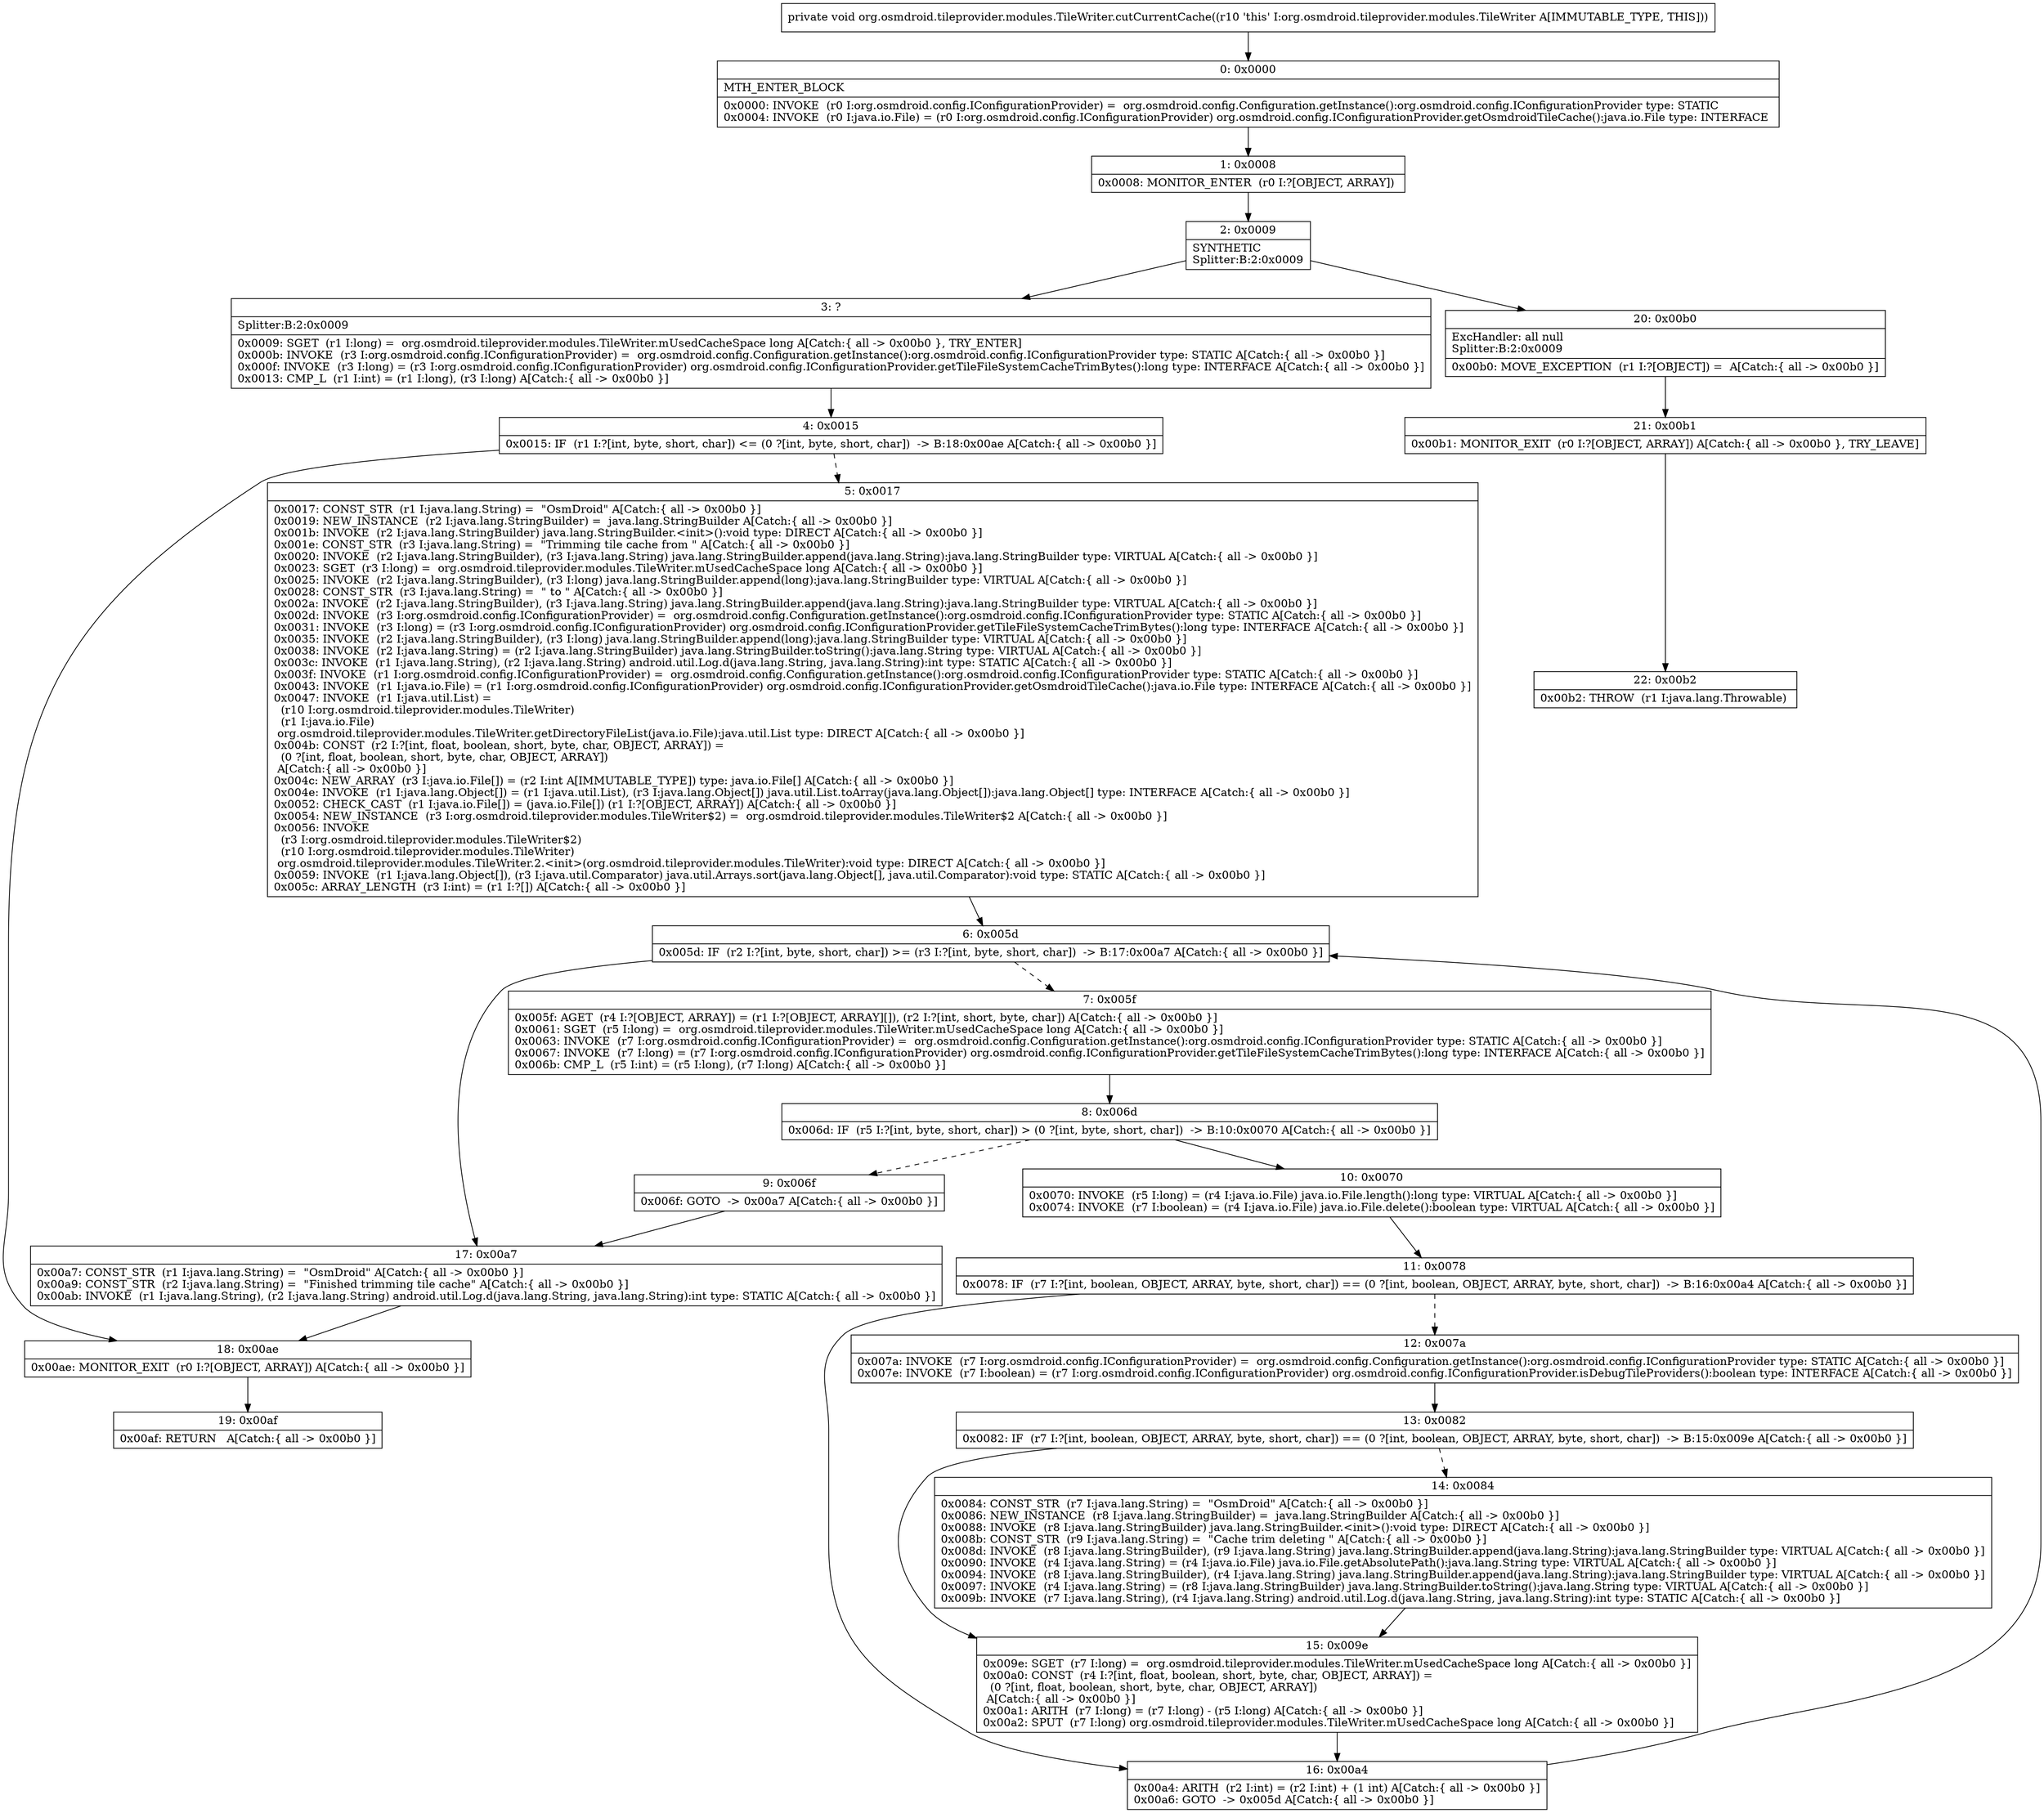 digraph "CFG fororg.osmdroid.tileprovider.modules.TileWriter.cutCurrentCache()V" {
Node_0 [shape=record,label="{0\:\ 0x0000|MTH_ENTER_BLOCK\l|0x0000: INVOKE  (r0 I:org.osmdroid.config.IConfigurationProvider) =  org.osmdroid.config.Configuration.getInstance():org.osmdroid.config.IConfigurationProvider type: STATIC \l0x0004: INVOKE  (r0 I:java.io.File) = (r0 I:org.osmdroid.config.IConfigurationProvider) org.osmdroid.config.IConfigurationProvider.getOsmdroidTileCache():java.io.File type: INTERFACE \l}"];
Node_1 [shape=record,label="{1\:\ 0x0008|0x0008: MONITOR_ENTER  (r0 I:?[OBJECT, ARRAY]) \l}"];
Node_2 [shape=record,label="{2\:\ 0x0009|SYNTHETIC\lSplitter:B:2:0x0009\l}"];
Node_3 [shape=record,label="{3\:\ ?|Splitter:B:2:0x0009\l|0x0009: SGET  (r1 I:long) =  org.osmdroid.tileprovider.modules.TileWriter.mUsedCacheSpace long A[Catch:\{ all \-\> 0x00b0 \}, TRY_ENTER]\l0x000b: INVOKE  (r3 I:org.osmdroid.config.IConfigurationProvider) =  org.osmdroid.config.Configuration.getInstance():org.osmdroid.config.IConfigurationProvider type: STATIC A[Catch:\{ all \-\> 0x00b0 \}]\l0x000f: INVOKE  (r3 I:long) = (r3 I:org.osmdroid.config.IConfigurationProvider) org.osmdroid.config.IConfigurationProvider.getTileFileSystemCacheTrimBytes():long type: INTERFACE A[Catch:\{ all \-\> 0x00b0 \}]\l0x0013: CMP_L  (r1 I:int) = (r1 I:long), (r3 I:long) A[Catch:\{ all \-\> 0x00b0 \}]\l}"];
Node_4 [shape=record,label="{4\:\ 0x0015|0x0015: IF  (r1 I:?[int, byte, short, char]) \<= (0 ?[int, byte, short, char])  \-\> B:18:0x00ae A[Catch:\{ all \-\> 0x00b0 \}]\l}"];
Node_5 [shape=record,label="{5\:\ 0x0017|0x0017: CONST_STR  (r1 I:java.lang.String) =  \"OsmDroid\" A[Catch:\{ all \-\> 0x00b0 \}]\l0x0019: NEW_INSTANCE  (r2 I:java.lang.StringBuilder) =  java.lang.StringBuilder A[Catch:\{ all \-\> 0x00b0 \}]\l0x001b: INVOKE  (r2 I:java.lang.StringBuilder) java.lang.StringBuilder.\<init\>():void type: DIRECT A[Catch:\{ all \-\> 0x00b0 \}]\l0x001e: CONST_STR  (r3 I:java.lang.String) =  \"Trimming tile cache from \" A[Catch:\{ all \-\> 0x00b0 \}]\l0x0020: INVOKE  (r2 I:java.lang.StringBuilder), (r3 I:java.lang.String) java.lang.StringBuilder.append(java.lang.String):java.lang.StringBuilder type: VIRTUAL A[Catch:\{ all \-\> 0x00b0 \}]\l0x0023: SGET  (r3 I:long) =  org.osmdroid.tileprovider.modules.TileWriter.mUsedCacheSpace long A[Catch:\{ all \-\> 0x00b0 \}]\l0x0025: INVOKE  (r2 I:java.lang.StringBuilder), (r3 I:long) java.lang.StringBuilder.append(long):java.lang.StringBuilder type: VIRTUAL A[Catch:\{ all \-\> 0x00b0 \}]\l0x0028: CONST_STR  (r3 I:java.lang.String) =  \" to \" A[Catch:\{ all \-\> 0x00b0 \}]\l0x002a: INVOKE  (r2 I:java.lang.StringBuilder), (r3 I:java.lang.String) java.lang.StringBuilder.append(java.lang.String):java.lang.StringBuilder type: VIRTUAL A[Catch:\{ all \-\> 0x00b0 \}]\l0x002d: INVOKE  (r3 I:org.osmdroid.config.IConfigurationProvider) =  org.osmdroid.config.Configuration.getInstance():org.osmdroid.config.IConfigurationProvider type: STATIC A[Catch:\{ all \-\> 0x00b0 \}]\l0x0031: INVOKE  (r3 I:long) = (r3 I:org.osmdroid.config.IConfigurationProvider) org.osmdroid.config.IConfigurationProvider.getTileFileSystemCacheTrimBytes():long type: INTERFACE A[Catch:\{ all \-\> 0x00b0 \}]\l0x0035: INVOKE  (r2 I:java.lang.StringBuilder), (r3 I:long) java.lang.StringBuilder.append(long):java.lang.StringBuilder type: VIRTUAL A[Catch:\{ all \-\> 0x00b0 \}]\l0x0038: INVOKE  (r2 I:java.lang.String) = (r2 I:java.lang.StringBuilder) java.lang.StringBuilder.toString():java.lang.String type: VIRTUAL A[Catch:\{ all \-\> 0x00b0 \}]\l0x003c: INVOKE  (r1 I:java.lang.String), (r2 I:java.lang.String) android.util.Log.d(java.lang.String, java.lang.String):int type: STATIC A[Catch:\{ all \-\> 0x00b0 \}]\l0x003f: INVOKE  (r1 I:org.osmdroid.config.IConfigurationProvider) =  org.osmdroid.config.Configuration.getInstance():org.osmdroid.config.IConfigurationProvider type: STATIC A[Catch:\{ all \-\> 0x00b0 \}]\l0x0043: INVOKE  (r1 I:java.io.File) = (r1 I:org.osmdroid.config.IConfigurationProvider) org.osmdroid.config.IConfigurationProvider.getOsmdroidTileCache():java.io.File type: INTERFACE A[Catch:\{ all \-\> 0x00b0 \}]\l0x0047: INVOKE  (r1 I:java.util.List) = \l  (r10 I:org.osmdroid.tileprovider.modules.TileWriter)\l  (r1 I:java.io.File)\l org.osmdroid.tileprovider.modules.TileWriter.getDirectoryFileList(java.io.File):java.util.List type: DIRECT A[Catch:\{ all \-\> 0x00b0 \}]\l0x004b: CONST  (r2 I:?[int, float, boolean, short, byte, char, OBJECT, ARRAY]) = \l  (0 ?[int, float, boolean, short, byte, char, OBJECT, ARRAY])\l A[Catch:\{ all \-\> 0x00b0 \}]\l0x004c: NEW_ARRAY  (r3 I:java.io.File[]) = (r2 I:int A[IMMUTABLE_TYPE]) type: java.io.File[] A[Catch:\{ all \-\> 0x00b0 \}]\l0x004e: INVOKE  (r1 I:java.lang.Object[]) = (r1 I:java.util.List), (r3 I:java.lang.Object[]) java.util.List.toArray(java.lang.Object[]):java.lang.Object[] type: INTERFACE A[Catch:\{ all \-\> 0x00b0 \}]\l0x0052: CHECK_CAST  (r1 I:java.io.File[]) = (java.io.File[]) (r1 I:?[OBJECT, ARRAY]) A[Catch:\{ all \-\> 0x00b0 \}]\l0x0054: NEW_INSTANCE  (r3 I:org.osmdroid.tileprovider.modules.TileWriter$2) =  org.osmdroid.tileprovider.modules.TileWriter$2 A[Catch:\{ all \-\> 0x00b0 \}]\l0x0056: INVOKE  \l  (r3 I:org.osmdroid.tileprovider.modules.TileWriter$2)\l  (r10 I:org.osmdroid.tileprovider.modules.TileWriter)\l org.osmdroid.tileprovider.modules.TileWriter.2.\<init\>(org.osmdroid.tileprovider.modules.TileWriter):void type: DIRECT A[Catch:\{ all \-\> 0x00b0 \}]\l0x0059: INVOKE  (r1 I:java.lang.Object[]), (r3 I:java.util.Comparator) java.util.Arrays.sort(java.lang.Object[], java.util.Comparator):void type: STATIC A[Catch:\{ all \-\> 0x00b0 \}]\l0x005c: ARRAY_LENGTH  (r3 I:int) = (r1 I:?[]) A[Catch:\{ all \-\> 0x00b0 \}]\l}"];
Node_6 [shape=record,label="{6\:\ 0x005d|0x005d: IF  (r2 I:?[int, byte, short, char]) \>= (r3 I:?[int, byte, short, char])  \-\> B:17:0x00a7 A[Catch:\{ all \-\> 0x00b0 \}]\l}"];
Node_7 [shape=record,label="{7\:\ 0x005f|0x005f: AGET  (r4 I:?[OBJECT, ARRAY]) = (r1 I:?[OBJECT, ARRAY][]), (r2 I:?[int, short, byte, char]) A[Catch:\{ all \-\> 0x00b0 \}]\l0x0061: SGET  (r5 I:long) =  org.osmdroid.tileprovider.modules.TileWriter.mUsedCacheSpace long A[Catch:\{ all \-\> 0x00b0 \}]\l0x0063: INVOKE  (r7 I:org.osmdroid.config.IConfigurationProvider) =  org.osmdroid.config.Configuration.getInstance():org.osmdroid.config.IConfigurationProvider type: STATIC A[Catch:\{ all \-\> 0x00b0 \}]\l0x0067: INVOKE  (r7 I:long) = (r7 I:org.osmdroid.config.IConfigurationProvider) org.osmdroid.config.IConfigurationProvider.getTileFileSystemCacheTrimBytes():long type: INTERFACE A[Catch:\{ all \-\> 0x00b0 \}]\l0x006b: CMP_L  (r5 I:int) = (r5 I:long), (r7 I:long) A[Catch:\{ all \-\> 0x00b0 \}]\l}"];
Node_8 [shape=record,label="{8\:\ 0x006d|0x006d: IF  (r5 I:?[int, byte, short, char]) \> (0 ?[int, byte, short, char])  \-\> B:10:0x0070 A[Catch:\{ all \-\> 0x00b0 \}]\l}"];
Node_9 [shape=record,label="{9\:\ 0x006f|0x006f: GOTO  \-\> 0x00a7 A[Catch:\{ all \-\> 0x00b0 \}]\l}"];
Node_10 [shape=record,label="{10\:\ 0x0070|0x0070: INVOKE  (r5 I:long) = (r4 I:java.io.File) java.io.File.length():long type: VIRTUAL A[Catch:\{ all \-\> 0x00b0 \}]\l0x0074: INVOKE  (r7 I:boolean) = (r4 I:java.io.File) java.io.File.delete():boolean type: VIRTUAL A[Catch:\{ all \-\> 0x00b0 \}]\l}"];
Node_11 [shape=record,label="{11\:\ 0x0078|0x0078: IF  (r7 I:?[int, boolean, OBJECT, ARRAY, byte, short, char]) == (0 ?[int, boolean, OBJECT, ARRAY, byte, short, char])  \-\> B:16:0x00a4 A[Catch:\{ all \-\> 0x00b0 \}]\l}"];
Node_12 [shape=record,label="{12\:\ 0x007a|0x007a: INVOKE  (r7 I:org.osmdroid.config.IConfigurationProvider) =  org.osmdroid.config.Configuration.getInstance():org.osmdroid.config.IConfigurationProvider type: STATIC A[Catch:\{ all \-\> 0x00b0 \}]\l0x007e: INVOKE  (r7 I:boolean) = (r7 I:org.osmdroid.config.IConfigurationProvider) org.osmdroid.config.IConfigurationProvider.isDebugTileProviders():boolean type: INTERFACE A[Catch:\{ all \-\> 0x00b0 \}]\l}"];
Node_13 [shape=record,label="{13\:\ 0x0082|0x0082: IF  (r7 I:?[int, boolean, OBJECT, ARRAY, byte, short, char]) == (0 ?[int, boolean, OBJECT, ARRAY, byte, short, char])  \-\> B:15:0x009e A[Catch:\{ all \-\> 0x00b0 \}]\l}"];
Node_14 [shape=record,label="{14\:\ 0x0084|0x0084: CONST_STR  (r7 I:java.lang.String) =  \"OsmDroid\" A[Catch:\{ all \-\> 0x00b0 \}]\l0x0086: NEW_INSTANCE  (r8 I:java.lang.StringBuilder) =  java.lang.StringBuilder A[Catch:\{ all \-\> 0x00b0 \}]\l0x0088: INVOKE  (r8 I:java.lang.StringBuilder) java.lang.StringBuilder.\<init\>():void type: DIRECT A[Catch:\{ all \-\> 0x00b0 \}]\l0x008b: CONST_STR  (r9 I:java.lang.String) =  \"Cache trim deleting \" A[Catch:\{ all \-\> 0x00b0 \}]\l0x008d: INVOKE  (r8 I:java.lang.StringBuilder), (r9 I:java.lang.String) java.lang.StringBuilder.append(java.lang.String):java.lang.StringBuilder type: VIRTUAL A[Catch:\{ all \-\> 0x00b0 \}]\l0x0090: INVOKE  (r4 I:java.lang.String) = (r4 I:java.io.File) java.io.File.getAbsolutePath():java.lang.String type: VIRTUAL A[Catch:\{ all \-\> 0x00b0 \}]\l0x0094: INVOKE  (r8 I:java.lang.StringBuilder), (r4 I:java.lang.String) java.lang.StringBuilder.append(java.lang.String):java.lang.StringBuilder type: VIRTUAL A[Catch:\{ all \-\> 0x00b0 \}]\l0x0097: INVOKE  (r4 I:java.lang.String) = (r8 I:java.lang.StringBuilder) java.lang.StringBuilder.toString():java.lang.String type: VIRTUAL A[Catch:\{ all \-\> 0x00b0 \}]\l0x009b: INVOKE  (r7 I:java.lang.String), (r4 I:java.lang.String) android.util.Log.d(java.lang.String, java.lang.String):int type: STATIC A[Catch:\{ all \-\> 0x00b0 \}]\l}"];
Node_15 [shape=record,label="{15\:\ 0x009e|0x009e: SGET  (r7 I:long) =  org.osmdroid.tileprovider.modules.TileWriter.mUsedCacheSpace long A[Catch:\{ all \-\> 0x00b0 \}]\l0x00a0: CONST  (r4 I:?[int, float, boolean, short, byte, char, OBJECT, ARRAY]) = \l  (0 ?[int, float, boolean, short, byte, char, OBJECT, ARRAY])\l A[Catch:\{ all \-\> 0x00b0 \}]\l0x00a1: ARITH  (r7 I:long) = (r7 I:long) \- (r5 I:long) A[Catch:\{ all \-\> 0x00b0 \}]\l0x00a2: SPUT  (r7 I:long) org.osmdroid.tileprovider.modules.TileWriter.mUsedCacheSpace long A[Catch:\{ all \-\> 0x00b0 \}]\l}"];
Node_16 [shape=record,label="{16\:\ 0x00a4|0x00a4: ARITH  (r2 I:int) = (r2 I:int) + (1 int) A[Catch:\{ all \-\> 0x00b0 \}]\l0x00a6: GOTO  \-\> 0x005d A[Catch:\{ all \-\> 0x00b0 \}]\l}"];
Node_17 [shape=record,label="{17\:\ 0x00a7|0x00a7: CONST_STR  (r1 I:java.lang.String) =  \"OsmDroid\" A[Catch:\{ all \-\> 0x00b0 \}]\l0x00a9: CONST_STR  (r2 I:java.lang.String) =  \"Finished trimming tile cache\" A[Catch:\{ all \-\> 0x00b0 \}]\l0x00ab: INVOKE  (r1 I:java.lang.String), (r2 I:java.lang.String) android.util.Log.d(java.lang.String, java.lang.String):int type: STATIC A[Catch:\{ all \-\> 0x00b0 \}]\l}"];
Node_18 [shape=record,label="{18\:\ 0x00ae|0x00ae: MONITOR_EXIT  (r0 I:?[OBJECT, ARRAY]) A[Catch:\{ all \-\> 0x00b0 \}]\l}"];
Node_19 [shape=record,label="{19\:\ 0x00af|0x00af: RETURN   A[Catch:\{ all \-\> 0x00b0 \}]\l}"];
Node_20 [shape=record,label="{20\:\ 0x00b0|ExcHandler: all null\lSplitter:B:2:0x0009\l|0x00b0: MOVE_EXCEPTION  (r1 I:?[OBJECT]) =  A[Catch:\{ all \-\> 0x00b0 \}]\l}"];
Node_21 [shape=record,label="{21\:\ 0x00b1|0x00b1: MONITOR_EXIT  (r0 I:?[OBJECT, ARRAY]) A[Catch:\{ all \-\> 0x00b0 \}, TRY_LEAVE]\l}"];
Node_22 [shape=record,label="{22\:\ 0x00b2|0x00b2: THROW  (r1 I:java.lang.Throwable) \l}"];
MethodNode[shape=record,label="{private void org.osmdroid.tileprovider.modules.TileWriter.cutCurrentCache((r10 'this' I:org.osmdroid.tileprovider.modules.TileWriter A[IMMUTABLE_TYPE, THIS])) }"];
MethodNode -> Node_0;
Node_0 -> Node_1;
Node_1 -> Node_2;
Node_2 -> Node_3;
Node_2 -> Node_20;
Node_3 -> Node_4;
Node_4 -> Node_5[style=dashed];
Node_4 -> Node_18;
Node_5 -> Node_6;
Node_6 -> Node_7[style=dashed];
Node_6 -> Node_17;
Node_7 -> Node_8;
Node_8 -> Node_9[style=dashed];
Node_8 -> Node_10;
Node_9 -> Node_17;
Node_10 -> Node_11;
Node_11 -> Node_12[style=dashed];
Node_11 -> Node_16;
Node_12 -> Node_13;
Node_13 -> Node_14[style=dashed];
Node_13 -> Node_15;
Node_14 -> Node_15;
Node_15 -> Node_16;
Node_16 -> Node_6;
Node_17 -> Node_18;
Node_18 -> Node_19;
Node_20 -> Node_21;
Node_21 -> Node_22;
}

